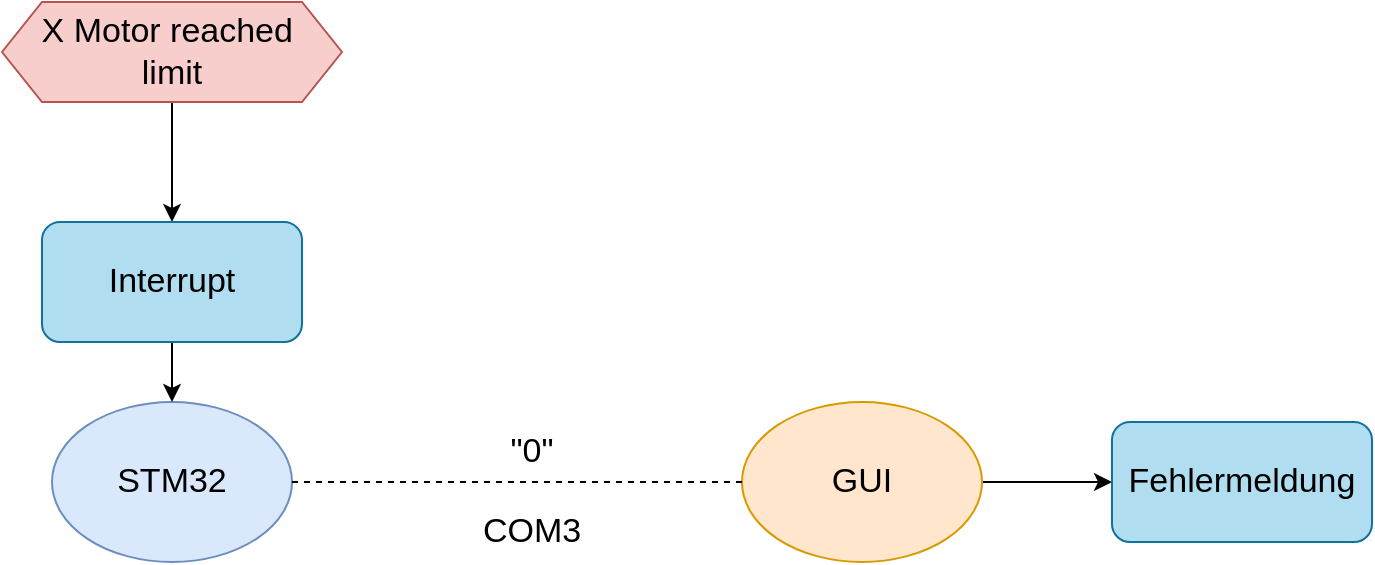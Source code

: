 <mxfile version="23.0.2" type="device">
  <diagram name="Seite-1" id="hORT28RhgrB1PDeRyOAH">
    <mxGraphModel dx="1434" dy="754" grid="1" gridSize="10" guides="1" tooltips="1" connect="1" arrows="1" fold="1" page="1" pageScale="1" pageWidth="1169" pageHeight="827" math="0" shadow="0">
      <root>
        <mxCell id="0" />
        <mxCell id="1" parent="0" />
        <mxCell id="UnohrxZOo20k3bT616vb-1" value="&lt;font style=&quot;font-size: 17px;&quot;&gt;STM32&lt;/font&gt;" style="ellipse;whiteSpace=wrap;html=1;fillColor=#dae8fc;strokeColor=#6c8ebf;" vertex="1" parent="1">
          <mxGeometry x="245" y="310" width="120" height="80" as="geometry" />
        </mxCell>
        <mxCell id="UnohrxZOo20k3bT616vb-2" style="edgeStyle=orthogonalEdgeStyle;rounded=0;orthogonalLoop=1;jettySize=auto;html=1;exitX=1;exitY=0.5;exitDx=0;exitDy=0;entryX=0;entryY=0.5;entryDx=0;entryDy=0;" edge="1" parent="1" source="UnohrxZOo20k3bT616vb-3" target="UnohrxZOo20k3bT616vb-10">
          <mxGeometry relative="1" as="geometry" />
        </mxCell>
        <mxCell id="UnohrxZOo20k3bT616vb-3" value="&lt;font style=&quot;font-size: 17px;&quot;&gt;GUI&lt;/font&gt;" style="ellipse;whiteSpace=wrap;html=1;fillColor=#ffe6cc;strokeColor=#d79b00;" vertex="1" parent="1">
          <mxGeometry x="590" y="310" width="120" height="80" as="geometry" />
        </mxCell>
        <mxCell id="UnohrxZOo20k3bT616vb-4" value="" style="endArrow=none;dashed=1;html=1;rounded=0;exitX=1;exitY=0.5;exitDx=0;exitDy=0;entryX=0;entryY=0.5;entryDx=0;entryDy=0;" edge="1" parent="1" source="UnohrxZOo20k3bT616vb-1" target="UnohrxZOo20k3bT616vb-3">
          <mxGeometry width="50" height="50" relative="1" as="geometry">
            <mxPoint x="375" y="350" as="sourcePoint" />
            <mxPoint x="425" y="300" as="targetPoint" />
          </mxGeometry>
        </mxCell>
        <mxCell id="UnohrxZOo20k3bT616vb-5" value="&lt;font style=&quot;font-size: 17px;&quot;&gt;COM3&lt;/font&gt;" style="text;html=1;strokeColor=none;fillColor=none;align=center;verticalAlign=middle;whiteSpace=wrap;rounded=0;" vertex="1" parent="1">
          <mxGeometry x="455" y="360" width="60" height="30" as="geometry" />
        </mxCell>
        <mxCell id="UnohrxZOo20k3bT616vb-10" value="&lt;font style=&quot;font-size: 17px;&quot;&gt;Fehlermeldung&lt;/font&gt;" style="rounded=1;whiteSpace=wrap;html=1;fillColor=#b1ddf0;strokeColor=#10739e;" vertex="1" parent="1">
          <mxGeometry x="775" y="320" width="130" height="60" as="geometry" />
        </mxCell>
        <mxCell id="UnohrxZOo20k3bT616vb-19" style="edgeStyle=orthogonalEdgeStyle;rounded=0;orthogonalLoop=1;jettySize=auto;html=1;exitX=0.5;exitY=1;exitDx=0;exitDy=0;entryX=0.5;entryY=0;entryDx=0;entryDy=0;" edge="1" parent="1" source="UnohrxZOo20k3bT616vb-17" target="UnohrxZOo20k3bT616vb-18">
          <mxGeometry relative="1" as="geometry" />
        </mxCell>
        <mxCell id="UnohrxZOo20k3bT616vb-17" value="&lt;font style=&quot;font-size: 17px;&quot;&gt;X Motor reached&amp;nbsp;&lt;br&gt;limit&lt;/font&gt;" style="shape=hexagon;perimeter=hexagonPerimeter2;whiteSpace=wrap;html=1;fixedSize=1;fillColor=#f8cecc;strokeColor=#b85450;" vertex="1" parent="1">
          <mxGeometry x="220" y="110" width="170" height="50" as="geometry" />
        </mxCell>
        <mxCell id="UnohrxZOo20k3bT616vb-20" style="edgeStyle=orthogonalEdgeStyle;rounded=0;orthogonalLoop=1;jettySize=auto;html=1;exitX=0.5;exitY=1;exitDx=0;exitDy=0;entryX=0.5;entryY=0;entryDx=0;entryDy=0;" edge="1" parent="1" source="UnohrxZOo20k3bT616vb-18" target="UnohrxZOo20k3bT616vb-1">
          <mxGeometry relative="1" as="geometry" />
        </mxCell>
        <mxCell id="UnohrxZOo20k3bT616vb-18" value="&lt;span style=&quot;font-size: 17px;&quot;&gt;Interrupt&lt;/span&gt;" style="rounded=1;whiteSpace=wrap;html=1;fillColor=#b1ddf0;strokeColor=#10739e;" vertex="1" parent="1">
          <mxGeometry x="240" y="220" width="130" height="60" as="geometry" />
        </mxCell>
        <mxCell id="UnohrxZOo20k3bT616vb-21" value="&lt;font style=&quot;font-size: 17px;&quot;&gt;&quot;0&quot;&lt;/font&gt;" style="text;html=1;strokeColor=none;fillColor=none;align=center;verticalAlign=middle;whiteSpace=wrap;rounded=0;" vertex="1" parent="1">
          <mxGeometry x="455" y="320" width="60" height="30" as="geometry" />
        </mxCell>
      </root>
    </mxGraphModel>
  </diagram>
</mxfile>
